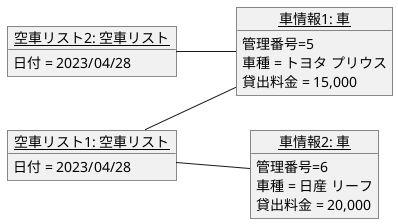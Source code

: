 @startuml  オブジェクト図

left to right direction
object "<u>空車リスト2: 空車リスト</u>" as k2 {
日付 = 2023/04/28
}
object "<u>空車リスト1: 空車リスト</u>" as k1 {
日付 = 2023/04/28
}
object "<u>車情報1: 車</u>" as car1 {
管理番号=5
車種 = トヨタ プリウス
貸出料金 = 15,000
}
object "<u>車情報2: 車</u>" as car2 {
管理番号=6
車種 = 日産 リーフ
貸出料金 = 20,000
}
k1 -- car1
k1 -- car2
k2 -- car1

@enduml